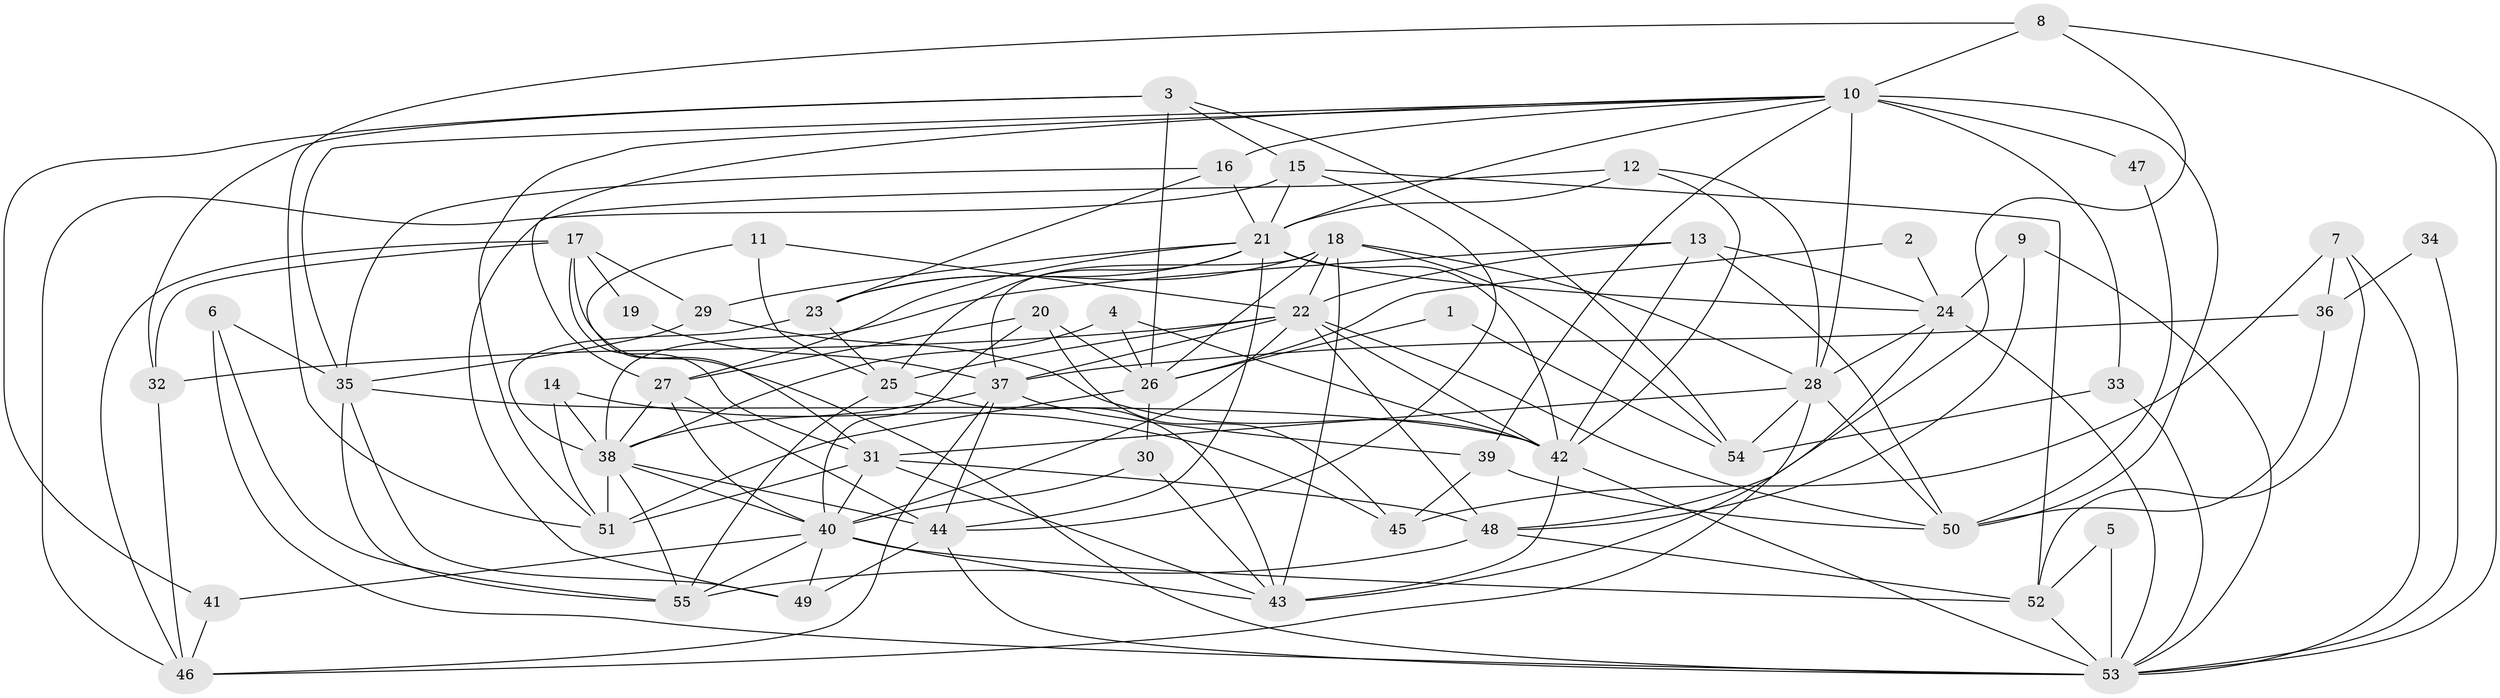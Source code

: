 // original degree distribution, {6: 0.06363636363636363, 4: 0.2545454545454545, 3: 0.22727272727272727, 2: 0.19090909090909092, 7: 0.03636363636363636, 8: 0.03636363636363636, 5: 0.18181818181818182, 9: 0.00909090909090909}
// Generated by graph-tools (version 1.1) at 2025/50/03/09/25 03:50:13]
// undirected, 55 vertices, 150 edges
graph export_dot {
graph [start="1"]
  node [color=gray90,style=filled];
  1;
  2;
  3;
  4;
  5;
  6;
  7;
  8;
  9;
  10;
  11;
  12;
  13;
  14;
  15;
  16;
  17;
  18;
  19;
  20;
  21;
  22;
  23;
  24;
  25;
  26;
  27;
  28;
  29;
  30;
  31;
  32;
  33;
  34;
  35;
  36;
  37;
  38;
  39;
  40;
  41;
  42;
  43;
  44;
  45;
  46;
  47;
  48;
  49;
  50;
  51;
  52;
  53;
  54;
  55;
  1 -- 26 [weight=1.0];
  1 -- 54 [weight=1.0];
  2 -- 24 [weight=1.0];
  2 -- 26 [weight=1.0];
  3 -- 15 [weight=1.0];
  3 -- 26 [weight=3.0];
  3 -- 32 [weight=1.0];
  3 -- 41 [weight=1.0];
  3 -- 54 [weight=1.0];
  4 -- 26 [weight=1.0];
  4 -- 38 [weight=1.0];
  4 -- 42 [weight=1.0];
  5 -- 52 [weight=1.0];
  5 -- 53 [weight=1.0];
  6 -- 35 [weight=1.0];
  6 -- 53 [weight=1.0];
  6 -- 55 [weight=1.0];
  7 -- 36 [weight=1.0];
  7 -- 45 [weight=1.0];
  7 -- 52 [weight=1.0];
  7 -- 53 [weight=1.0];
  8 -- 10 [weight=1.0];
  8 -- 48 [weight=1.0];
  8 -- 51 [weight=1.0];
  8 -- 53 [weight=1.0];
  9 -- 24 [weight=1.0];
  9 -- 48 [weight=1.0];
  9 -- 53 [weight=1.0];
  10 -- 16 [weight=1.0];
  10 -- 21 [weight=1.0];
  10 -- 27 [weight=1.0];
  10 -- 28 [weight=2.0];
  10 -- 33 [weight=1.0];
  10 -- 35 [weight=1.0];
  10 -- 39 [weight=1.0];
  10 -- 47 [weight=1.0];
  10 -- 50 [weight=2.0];
  10 -- 51 [weight=1.0];
  11 -- 22 [weight=1.0];
  11 -- 25 [weight=1.0];
  11 -- 31 [weight=1.0];
  12 -- 21 [weight=1.0];
  12 -- 28 [weight=1.0];
  12 -- 42 [weight=1.0];
  12 -- 49 [weight=1.0];
  13 -- 22 [weight=1.0];
  13 -- 24 [weight=1.0];
  13 -- 38 [weight=1.0];
  13 -- 42 [weight=1.0];
  13 -- 50 [weight=1.0];
  14 -- 38 [weight=1.0];
  14 -- 45 [weight=1.0];
  14 -- 51 [weight=1.0];
  15 -- 21 [weight=1.0];
  15 -- 44 [weight=1.0];
  15 -- 46 [weight=1.0];
  15 -- 52 [weight=1.0];
  16 -- 21 [weight=1.0];
  16 -- 23 [weight=1.0];
  16 -- 35 [weight=1.0];
  17 -- 19 [weight=1.0];
  17 -- 29 [weight=1.0];
  17 -- 31 [weight=1.0];
  17 -- 32 [weight=1.0];
  17 -- 46 [weight=1.0];
  17 -- 53 [weight=2.0];
  18 -- 22 [weight=1.0];
  18 -- 23 [weight=1.0];
  18 -- 26 [weight=1.0];
  18 -- 28 [weight=1.0];
  18 -- 37 [weight=1.0];
  18 -- 43 [weight=1.0];
  18 -- 54 [weight=1.0];
  19 -- 37 [weight=1.0];
  20 -- 26 [weight=1.0];
  20 -- 27 [weight=1.0];
  20 -- 40 [weight=1.0];
  20 -- 45 [weight=1.0];
  21 -- 23 [weight=1.0];
  21 -- 24 [weight=1.0];
  21 -- 25 [weight=1.0];
  21 -- 27 [weight=1.0];
  21 -- 29 [weight=1.0];
  21 -- 42 [weight=1.0];
  21 -- 44 [weight=1.0];
  22 -- 25 [weight=1.0];
  22 -- 32 [weight=1.0];
  22 -- 37 [weight=1.0];
  22 -- 40 [weight=1.0];
  22 -- 42 [weight=1.0];
  22 -- 48 [weight=1.0];
  22 -- 50 [weight=1.0];
  23 -- 25 [weight=1.0];
  23 -- 38 [weight=1.0];
  24 -- 28 [weight=1.0];
  24 -- 43 [weight=1.0];
  24 -- 53 [weight=1.0];
  25 -- 43 [weight=1.0];
  25 -- 55 [weight=1.0];
  26 -- 30 [weight=1.0];
  26 -- 51 [weight=2.0];
  27 -- 38 [weight=1.0];
  27 -- 40 [weight=1.0];
  27 -- 44 [weight=1.0];
  28 -- 31 [weight=1.0];
  28 -- 46 [weight=1.0];
  28 -- 50 [weight=1.0];
  28 -- 54 [weight=1.0];
  29 -- 35 [weight=1.0];
  29 -- 42 [weight=1.0];
  30 -- 40 [weight=1.0];
  30 -- 43 [weight=1.0];
  31 -- 40 [weight=1.0];
  31 -- 43 [weight=1.0];
  31 -- 48 [weight=1.0];
  31 -- 51 [weight=1.0];
  32 -- 46 [weight=1.0];
  33 -- 53 [weight=1.0];
  33 -- 54 [weight=1.0];
  34 -- 36 [weight=1.0];
  34 -- 53 [weight=1.0];
  35 -- 42 [weight=1.0];
  35 -- 49 [weight=1.0];
  35 -- 55 [weight=1.0];
  36 -- 37 [weight=1.0];
  36 -- 50 [weight=1.0];
  37 -- 38 [weight=1.0];
  37 -- 39 [weight=1.0];
  37 -- 44 [weight=1.0];
  37 -- 46 [weight=1.0];
  38 -- 40 [weight=1.0];
  38 -- 44 [weight=1.0];
  38 -- 51 [weight=2.0];
  38 -- 55 [weight=1.0];
  39 -- 45 [weight=1.0];
  39 -- 50 [weight=1.0];
  40 -- 41 [weight=1.0];
  40 -- 43 [weight=1.0];
  40 -- 49 [weight=1.0];
  40 -- 52 [weight=1.0];
  40 -- 55 [weight=1.0];
  41 -- 46 [weight=1.0];
  42 -- 43 [weight=1.0];
  42 -- 53 [weight=1.0];
  44 -- 49 [weight=1.0];
  44 -- 53 [weight=1.0];
  47 -- 50 [weight=1.0];
  48 -- 52 [weight=1.0];
  48 -- 55 [weight=1.0];
  52 -- 53 [weight=1.0];
}
